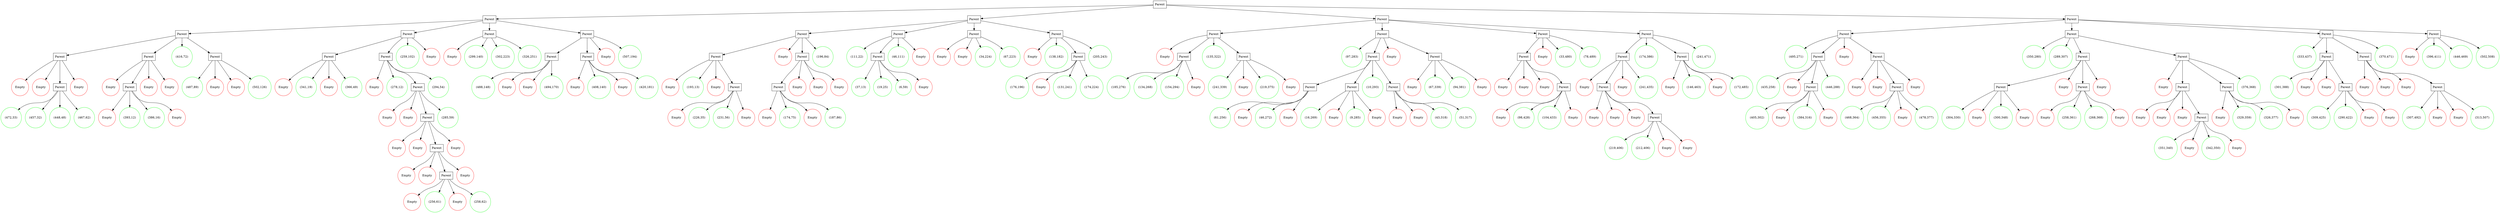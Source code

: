 digraph quadtree {
    thing1[shape=box,color=black,label="Parent"];
    thing2[shape=box,color=black,label="Parent"];
    thing3[shape=box,color=black,label="Parent"];
    thing4[shape=box,color=black,label="Parent"];
    thing5 [shape=circle,color=red,label="Empty"];
    thing6 [shape=circle,color=red,label="Empty"];
    thing7[shape=box,color=black,label="Parent"];
    thing8[shape=circle,color=green,label="(472,33)"];
    thing9[shape=circle,color=green,label="(457,32)"];
    thing10[shape=circle,color=green,label="(448,48)"];
    thing11[shape=circle,color=green,label="(467,62)"];
    thing7 -> thing8;
    thing7 -> thing9;
    thing7 -> thing10;
    thing7 -> thing11;
    thing12 [shape=circle,color=red,label="Empty"];
    thing4 -> thing5;
    thing4 -> thing6;
    thing4 -> thing7;
    thing4 -> thing12;
    thing13[shape=box,color=black,label="Parent"];
    thing14 [shape=circle,color=red,label="Empty"];
    thing15[shape=box,color=black,label="Parent"];
    thing16 [shape=circle,color=red,label="Empty"];
    thing17[shape=circle,color=green,label="(393,12)"];
    thing18[shape=circle,color=green,label="(386,16)"];
    thing19 [shape=circle,color=red,label="Empty"];
    thing15 -> thing16;
    thing15 -> thing17;
    thing15 -> thing18;
    thing15 -> thing19;
    thing20 [shape=circle,color=red,label="Empty"];
    thing21 [shape=circle,color=red,label="Empty"];
    thing13 -> thing14;
    thing13 -> thing15;
    thing13 -> thing20;
    thing13 -> thing21;
    thing22[shape=circle,color=green,label="(416,72)"];
    thing23[shape=box,color=black,label="Parent"];
    thing24[shape=circle,color=green,label="(487,89)"];
    thing25 [shape=circle,color=red,label="Empty"];
    thing26 [shape=circle,color=red,label="Empty"];
    thing27[shape=circle,color=green,label="(502,126)"];
    thing23 -> thing24;
    thing23 -> thing25;
    thing23 -> thing26;
    thing23 -> thing27;
    thing3 -> thing4;
    thing3 -> thing13;
    thing3 -> thing22;
    thing3 -> thing23;
    thing28[shape=box,color=black,label="Parent"];
    thing29[shape=box,color=black,label="Parent"];
    thing30 [shape=circle,color=red,label="Empty"];
    thing31[shape=circle,color=green,label="(341,19)"];
    thing32 [shape=circle,color=red,label="Empty"];
    thing33[shape=circle,color=green,label="(366,49)"];
    thing29 -> thing30;
    thing29 -> thing31;
    thing29 -> thing32;
    thing29 -> thing33;
    thing34[shape=box,color=black,label="Parent"];
    thing35 [shape=circle,color=red,label="Empty"];
    thing36[shape=circle,color=green,label="(278,12)"];
    thing37[shape=box,color=black,label="Parent"];
    thing38 [shape=circle,color=red,label="Empty"];
    thing39 [shape=circle,color=red,label="Empty"];
    thing40[shape=box,color=black,label="Parent"];
    thing41 [shape=circle,color=red,label="Empty"];
    thing42 [shape=circle,color=red,label="Empty"];
    thing43[shape=box,color=black,label="Parent"];
    thing44 [shape=circle,color=red,label="Empty"];
    thing45 [shape=circle,color=red,label="Empty"];
    thing46[shape=box,color=black,label="Parent"];
    thing47 [shape=circle,color=red,label="Empty"];
    thing48[shape=circle,color=green,label="(256,61)"];
    thing49 [shape=circle,color=red,label="Empty"];
    thing50[shape=circle,color=green,label="(258,62)"];
    thing46 -> thing47;
    thing46 -> thing48;
    thing46 -> thing49;
    thing46 -> thing50;
    thing51 [shape=circle,color=red,label="Empty"];
    thing43 -> thing44;
    thing43 -> thing45;
    thing43 -> thing46;
    thing43 -> thing51;
    thing52 [shape=circle,color=red,label="Empty"];
    thing40 -> thing41;
    thing40 -> thing42;
    thing40 -> thing43;
    thing40 -> thing52;
    thing53[shape=circle,color=green,label="(285,59)"];
    thing37 -> thing38;
    thing37 -> thing39;
    thing37 -> thing40;
    thing37 -> thing53;
    thing54[shape=circle,color=green,label="(294,54)"];
    thing34 -> thing35;
    thing34 -> thing36;
    thing34 -> thing37;
    thing34 -> thing54;
    thing55[shape=circle,color=green,label="(259,102)"];
    thing56 [shape=circle,color=red,label="Empty"];
    thing28 -> thing29;
    thing28 -> thing34;
    thing28 -> thing55;
    thing28 -> thing56;
    thing57[shape=box,color=black,label="Parent"];
    thing58 [shape=circle,color=red,label="Empty"];
    thing59[shape=circle,color=green,label="(299,140)"];
    thing60[shape=circle,color=green,label="(302,223)"];
    thing61[shape=circle,color=green,label="(326,251)"];
    thing57 -> thing58;
    thing57 -> thing59;
    thing57 -> thing60;
    thing57 -> thing61;
    thing62[shape=box,color=black,label="Parent"];
    thing63[shape=box,color=black,label="Parent"];
    thing64[shape=circle,color=green,label="(488,148)"];
    thing65 [shape=circle,color=red,label="Empty"];
    thing66 [shape=circle,color=red,label="Empty"];
    thing67[shape=circle,color=green,label="(494,170)"];
    thing63 -> thing64;
    thing63 -> thing65;
    thing63 -> thing66;
    thing63 -> thing67;
    thing68[shape=box,color=black,label="Parent"];
    thing69 [shape=circle,color=red,label="Empty"];
    thing70[shape=circle,color=green,label="(408,140)"];
    thing71 [shape=circle,color=red,label="Empty"];
    thing72[shape=circle,color=green,label="(420,181)"];
    thing68 -> thing69;
    thing68 -> thing70;
    thing68 -> thing71;
    thing68 -> thing72;
    thing73 [shape=circle,color=red,label="Empty"];
    thing74[shape=circle,color=green,label="(507,194)"];
    thing62 -> thing63;
    thing62 -> thing68;
    thing62 -> thing73;
    thing62 -> thing74;
    thing2 -> thing3;
    thing2 -> thing28;
    thing2 -> thing57;
    thing2 -> thing62;
    thing75[shape=box,color=black,label="Parent"];
    thing76[shape=box,color=black,label="Parent"];
    thing77[shape=box,color=black,label="Parent"];
    thing78 [shape=circle,color=red,label="Empty"];
    thing79[shape=circle,color=green,label="(193,13)"];
    thing80 [shape=circle,color=red,label="Empty"];
    thing81[shape=box,color=black,label="Parent"];
    thing82 [shape=circle,color=red,label="Empty"];
    thing83[shape=circle,color=green,label="(226,35)"];
    thing84[shape=circle,color=green,label="(231,56)"];
    thing85 [shape=circle,color=red,label="Empty"];
    thing81 -> thing82;
    thing81 -> thing83;
    thing81 -> thing84;
    thing81 -> thing85;
    thing77 -> thing78;
    thing77 -> thing79;
    thing77 -> thing80;
    thing77 -> thing81;
    thing86 [shape=circle,color=red,label="Empty"];
    thing87[shape=box,color=black,label="Parent"];
    thing88[shape=box,color=black,label="Parent"];
    thing89 [shape=circle,color=red,label="Empty"];
    thing90[shape=circle,color=green,label="(174,75)"];
    thing91 [shape=circle,color=red,label="Empty"];
    thing92[shape=circle,color=green,label="(187,86)"];
    thing88 -> thing89;
    thing88 -> thing90;
    thing88 -> thing91;
    thing88 -> thing92;
    thing93 [shape=circle,color=red,label="Empty"];
    thing94 [shape=circle,color=red,label="Empty"];
    thing95 [shape=circle,color=red,label="Empty"];
    thing87 -> thing88;
    thing87 -> thing93;
    thing87 -> thing94;
    thing87 -> thing95;
    thing96[shape=circle,color=green,label="(196,84)"];
    thing76 -> thing77;
    thing76 -> thing86;
    thing76 -> thing87;
    thing76 -> thing96;
    thing97[shape=box,color=black,label="Parent"];
    thing98[shape=circle,color=green,label="(111,22)"];
    thing99[shape=box,color=black,label="Parent"];
    thing100[shape=circle,color=green,label="(37,13)"];
    thing101[shape=circle,color=green,label="(19,25)"];
    thing102[shape=circle,color=green,label="(6,59)"];
    thing103 [shape=circle,color=red,label="Empty"];
    thing99 -> thing100;
    thing99 -> thing101;
    thing99 -> thing102;
    thing99 -> thing103;
    thing104[shape=circle,color=green,label="(46,111)"];
    thing105 [shape=circle,color=red,label="Empty"];
    thing97 -> thing98;
    thing97 -> thing99;
    thing97 -> thing104;
    thing97 -> thing105;
    thing106[shape=box,color=black,label="Parent"];
    thing107 [shape=circle,color=red,label="Empty"];
    thing108 [shape=circle,color=red,label="Empty"];
    thing109[shape=circle,color=green,label="(34,224)"];
    thing110[shape=circle,color=green,label="(67,223)"];
    thing106 -> thing107;
    thing106 -> thing108;
    thing106 -> thing109;
    thing106 -> thing110;
    thing111[shape=box,color=black,label="Parent"];
    thing112 [shape=circle,color=red,label="Empty"];
    thing113[shape=circle,color=green,label="(138,182)"];
    thing114[shape=box,color=black,label="Parent"];
    thing115[shape=circle,color=green,label="(176,196)"];
    thing116 [shape=circle,color=red,label="Empty"];
    thing117[shape=circle,color=green,label="(131,241)"];
    thing118[shape=circle,color=green,label="(174,224)"];
    thing114 -> thing115;
    thing114 -> thing116;
    thing114 -> thing117;
    thing114 -> thing118;
    thing119[shape=circle,color=green,label="(205,243)"];
    thing111 -> thing112;
    thing111 -> thing113;
    thing111 -> thing114;
    thing111 -> thing119;
    thing75 -> thing76;
    thing75 -> thing97;
    thing75 -> thing106;
    thing75 -> thing111;
    thing120[shape=box,color=black,label="Parent"];
    thing121[shape=box,color=black,label="Parent"];
    thing122 [shape=circle,color=red,label="Empty"];
    thing123[shape=box,color=black,label="Parent"];
    thing124[shape=circle,color=green,label="(185,276)"];
    thing125[shape=circle,color=green,label="(134,268)"];
    thing126[shape=circle,color=green,label="(154,294)"];
    thing127 [shape=circle,color=red,label="Empty"];
    thing123 -> thing124;
    thing123 -> thing125;
    thing123 -> thing126;
    thing123 -> thing127;
    thing128[shape=circle,color=green,label="(135,322)"];
    thing129[shape=box,color=black,label="Parent"];
    thing130[shape=circle,color=green,label="(241,339)"];
    thing131 [shape=circle,color=red,label="Empty"];
    thing132[shape=circle,color=green,label="(219,375)"];
    thing133 [shape=circle,color=red,label="Empty"];
    thing129 -> thing130;
    thing129 -> thing131;
    thing129 -> thing132;
    thing129 -> thing133;
    thing121 -> thing122;
    thing121 -> thing123;
    thing121 -> thing128;
    thing121 -> thing129;
    thing134[shape=box,color=black,label="Parent"];
    thing135[shape=circle,color=green,label="(97,283)"];
    thing136[shape=box,color=black,label="Parent"];
    thing137[shape=box,color=black,label="Parent"];
    thing138[shape=circle,color=green,label="(61,256)"];
    thing139 [shape=circle,color=red,label="Empty"];
    thing140[shape=circle,color=green,label="(46,272)"];
    thing141 [shape=circle,color=red,label="Empty"];
    thing137 -> thing138;
    thing137 -> thing139;
    thing137 -> thing140;
    thing137 -> thing141;
    thing142[shape=box,color=black,label="Parent"];
    thing143[shape=circle,color=green,label="(16,269)"];
    thing144 [shape=circle,color=red,label="Empty"];
    thing145[shape=circle,color=green,label="(9,285)"];
    thing146 [shape=circle,color=red,label="Empty"];
    thing142 -> thing143;
    thing142 -> thing144;
    thing142 -> thing145;
    thing142 -> thing146;
    thing147[shape=circle,color=green,label="(10,293)"];
    thing148[shape=box,color=black,label="Parent"];
    thing149 [shape=circle,color=red,label="Empty"];
    thing150 [shape=circle,color=red,label="Empty"];
    thing151[shape=circle,color=green,label="(43,318)"];
    thing152[shape=circle,color=green,label="(51,317)"];
    thing148 -> thing149;
    thing148 -> thing150;
    thing148 -> thing151;
    thing148 -> thing152;
    thing136 -> thing137;
    thing136 -> thing142;
    thing136 -> thing147;
    thing136 -> thing148;
    thing153 [shape=circle,color=red,label="Empty"];
    thing154[shape=box,color=black,label="Parent"];
    thing155 [shape=circle,color=red,label="Empty"];
    thing156[shape=circle,color=green,label="(67,339)"];
    thing157[shape=circle,color=green,label="(94,381)"];
    thing158 [shape=circle,color=red,label="Empty"];
    thing154 -> thing155;
    thing154 -> thing156;
    thing154 -> thing157;
    thing154 -> thing158;
    thing134 -> thing135;
    thing134 -> thing136;
    thing134 -> thing153;
    thing134 -> thing154;
    thing159[shape=box,color=black,label="Parent"];
    thing160[shape=box,color=black,label="Parent"];
    thing161 [shape=circle,color=red,label="Empty"];
    thing162 [shape=circle,color=red,label="Empty"];
    thing163 [shape=circle,color=red,label="Empty"];
    thing164[shape=box,color=black,label="Parent"];
    thing165 [shape=circle,color=red,label="Empty"];
    thing166[shape=circle,color=green,label="(98,428)"];
    thing167[shape=circle,color=green,label="(104,433)"];
    thing168 [shape=circle,color=red,label="Empty"];
    thing164 -> thing165;
    thing164 -> thing166;
    thing164 -> thing167;
    thing164 -> thing168;
    thing160 -> thing161;
    thing160 -> thing162;
    thing160 -> thing163;
    thing160 -> thing164;
    thing169 [shape=circle,color=red,label="Empty"];
    thing170[shape=circle,color=green,label="(33,480)"];
    thing171[shape=circle,color=green,label="(78,489)"];
    thing159 -> thing160;
    thing159 -> thing169;
    thing159 -> thing170;
    thing159 -> thing171;
    thing172[shape=box,color=black,label="Parent"];
    thing173[shape=box,color=black,label="Parent"];
    thing174 [shape=circle,color=red,label="Empty"];
    thing175[shape=box,color=black,label="Parent"];
    thing176 [shape=circle,color=red,label="Empty"];
    thing177 [shape=circle,color=red,label="Empty"];
    thing178 [shape=circle,color=red,label="Empty"];
    thing179[shape=box,color=black,label="Parent"];
    thing180[shape=circle,color=green,label="(219,406)"];
    thing181[shape=circle,color=green,label="(212,406)"];
    thing182 [shape=circle,color=red,label="Empty"];
    thing183 [shape=circle,color=red,label="Empty"];
    thing179 -> thing180;
    thing179 -> thing181;
    thing179 -> thing182;
    thing179 -> thing183;
    thing175 -> thing176;
    thing175 -> thing177;
    thing175 -> thing178;
    thing175 -> thing179;
    thing184 [shape=circle,color=red,label="Empty"];
    thing185[shape=circle,color=green,label="(241,435)"];
    thing173 -> thing174;
    thing173 -> thing175;
    thing173 -> thing184;
    thing173 -> thing185;
    thing186[shape=circle,color=green,label="(174,386)"];
    thing187[shape=box,color=black,label="Parent"];
    thing188 [shape=circle,color=red,label="Empty"];
    thing189[shape=circle,color=green,label="(146,463)"];
    thing190 [shape=circle,color=red,label="Empty"];
    thing191[shape=circle,color=green,label="(172,485)"];
    thing187 -> thing188;
    thing187 -> thing189;
    thing187 -> thing190;
    thing187 -> thing191;
    thing192[shape=circle,color=green,label="(241,471)"];
    thing172 -> thing173;
    thing172 -> thing186;
    thing172 -> thing187;
    thing172 -> thing192;
    thing120 -> thing121;
    thing120 -> thing134;
    thing120 -> thing159;
    thing120 -> thing172;
    thing193[shape=box,color=black,label="Parent"];
    thing194[shape=box,color=black,label="Parent"];
    thing195[shape=circle,color=green,label="(495,271)"];
    thing196[shape=box,color=black,label="Parent"];
    thing197[shape=circle,color=green,label="(435,258)"];
    thing198 [shape=circle,color=red,label="Empty"];
    thing199[shape=box,color=black,label="Parent"];
    thing200[shape=circle,color=green,label="(405,302)"];
    thing201 [shape=circle,color=red,label="Empty"];
    thing202[shape=circle,color=green,label="(384,316)"];
    thing203 [shape=circle,color=red,label="Empty"];
    thing199 -> thing200;
    thing199 -> thing201;
    thing199 -> thing202;
    thing199 -> thing203;
    thing204[shape=circle,color=green,label="(446,288)"];
    thing196 -> thing197;
    thing196 -> thing198;
    thing196 -> thing199;
    thing196 -> thing204;
    thing205 [shape=circle,color=red,label="Empty"];
    thing206[shape=box,color=black,label="Parent"];
    thing207 [shape=circle,color=red,label="Empty"];
    thing208 [shape=circle,color=red,label="Empty"];
    thing209[shape=box,color=black,label="Parent"];
    thing210[shape=circle,color=green,label="(468,364)"];
    thing211[shape=circle,color=green,label="(456,355)"];
    thing212 [shape=circle,color=red,label="Empty"];
    thing213[shape=circle,color=green,label="(478,377)"];
    thing209 -> thing210;
    thing209 -> thing211;
    thing209 -> thing212;
    thing209 -> thing213;
    thing214 [shape=circle,color=red,label="Empty"];
    thing206 -> thing207;
    thing206 -> thing208;
    thing206 -> thing209;
    thing206 -> thing214;
    thing194 -> thing195;
    thing194 -> thing196;
    thing194 -> thing205;
    thing194 -> thing206;
    thing215[shape=box,color=black,label="Parent"];
    thing216[shape=circle,color=green,label="(350,280)"];
    thing217[shape=circle,color=green,label="(289,307)"];
    thing218[shape=box,color=black,label="Parent"];
    thing219[shape=box,color=black,label="Parent"];
    thing220[shape=circle,color=green,label="(304,330)"];
    thing221 [shape=circle,color=red,label="Empty"];
    thing222[shape=circle,color=green,label="(300,348)"];
    thing223 [shape=circle,color=red,label="Empty"];
    thing219 -> thing220;
    thing219 -> thing221;
    thing219 -> thing222;
    thing219 -> thing223;
    thing224 [shape=circle,color=red,label="Empty"];
    thing225[shape=box,color=black,label="Parent"];
    thing226 [shape=circle,color=red,label="Empty"];
    thing227[shape=circle,color=green,label="(258,361)"];
    thing228[shape=circle,color=green,label="(268,368)"];
    thing229 [shape=circle,color=red,label="Empty"];
    thing225 -> thing226;
    thing225 -> thing227;
    thing225 -> thing228;
    thing225 -> thing229;
    thing230 [shape=circle,color=red,label="Empty"];
    thing218 -> thing219;
    thing218 -> thing224;
    thing218 -> thing225;
    thing218 -> thing230;
    thing231[shape=box,color=black,label="Parent"];
    thing232 [shape=circle,color=red,label="Empty"];
    thing233[shape=box,color=black,label="Parent"];
    thing234 [shape=circle,color=red,label="Empty"];
    thing235 [shape=circle,color=red,label="Empty"];
    thing236 [shape=circle,color=red,label="Empty"];
    thing237[shape=box,color=black,label="Parent"];
    thing238[shape=circle,color=green,label="(351,340)"];
    thing239 [shape=circle,color=red,label="Empty"];
    thing240[shape=circle,color=green,label="(342,350)"];
    thing241 [shape=circle,color=red,label="Empty"];
    thing237 -> thing238;
    thing237 -> thing239;
    thing237 -> thing240;
    thing237 -> thing241;
    thing233 -> thing234;
    thing233 -> thing235;
    thing233 -> thing236;
    thing233 -> thing237;
    thing242[shape=box,color=black,label="Parent"];
    thing243 [shape=circle,color=red,label="Empty"];
    thing244[shape=circle,color=green,label="(329,359)"];
    thing245[shape=circle,color=green,label="(326,377)"];
    thing246 [shape=circle,color=red,label="Empty"];
    thing242 -> thing243;
    thing242 -> thing244;
    thing242 -> thing245;
    thing242 -> thing246;
    thing247[shape=circle,color=green,label="(376,368)"];
    thing231 -> thing232;
    thing231 -> thing233;
    thing231 -> thing242;
    thing231 -> thing247;
    thing215 -> thing216;
    thing215 -> thing217;
    thing215 -> thing218;
    thing215 -> thing231;
    thing248[shape=box,color=black,label="Parent"];
    thing249[shape=circle,color=green,label="(333,437)"];
    thing250[shape=box,color=black,label="Parent"];
    thing251[shape=circle,color=green,label="(301,388)"];
    thing252 [shape=circle,color=red,label="Empty"];
    thing253 [shape=circle,color=red,label="Empty"];
    thing254[shape=box,color=black,label="Parent"];
    thing255[shape=circle,color=green,label="(309,425)"];
    thing256[shape=circle,color=green,label="(290,422)"];
    thing257 [shape=circle,color=red,label="Empty"];
    thing258 [shape=circle,color=red,label="Empty"];
    thing254 -> thing255;
    thing254 -> thing256;
    thing254 -> thing257;
    thing254 -> thing258;
    thing250 -> thing251;
    thing250 -> thing252;
    thing250 -> thing253;
    thing250 -> thing254;
    thing259[shape=box,color=black,label="Parent"];
    thing260 [shape=circle,color=red,label="Empty"];
    thing261 [shape=circle,color=red,label="Empty"];
    thing262 [shape=circle,color=red,label="Empty"];
    thing263[shape=box,color=black,label="Parent"];
    thing264[shape=circle,color=green,label="(307,492)"];
    thing265 [shape=circle,color=red,label="Empty"];
    thing266 [shape=circle,color=red,label="Empty"];
    thing267[shape=circle,color=green,label="(313,507)"];
    thing263 -> thing264;
    thing263 -> thing265;
    thing263 -> thing266;
    thing263 -> thing267;
    thing259 -> thing260;
    thing259 -> thing261;
    thing259 -> thing262;
    thing259 -> thing263;
    thing268[shape=circle,color=green,label="(370,471)"];
    thing248 -> thing249;
    thing248 -> thing250;
    thing248 -> thing259;
    thing248 -> thing268;
    thing269[shape=box,color=black,label="Parent"];
    thing270 [shape=circle,color=red,label="Empty"];
    thing271[shape=circle,color=green,label="(396,411)"];
    thing272[shape=circle,color=green,label="(446,469)"];
    thing273[shape=circle,color=green,label="(502,508)"];
    thing269 -> thing270;
    thing269 -> thing271;
    thing269 -> thing272;
    thing269 -> thing273;
    thing193 -> thing194;
    thing193 -> thing215;
    thing193 -> thing248;
    thing193 -> thing269;
    thing1 -> thing2;
    thing1 -> thing75;
    thing1 -> thing120;
    thing1 -> thing193;
}